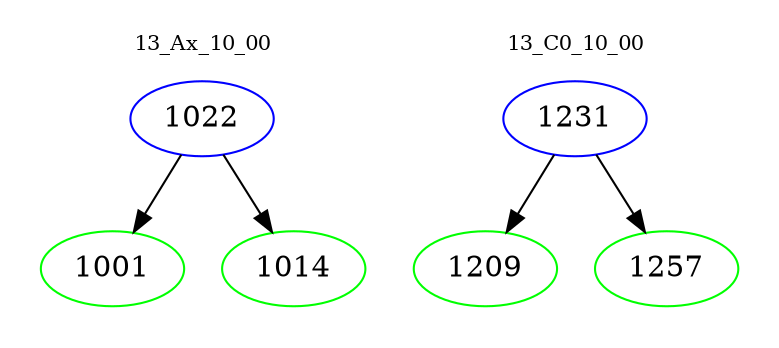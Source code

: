 digraph{
subgraph cluster_0 {
color = white
label = "13_Ax_10_00";
fontsize=10;
T0_1022 [label="1022", color="blue"]
T0_1022 -> T0_1001 [color="black"]
T0_1001 [label="1001", color="green"]
T0_1022 -> T0_1014 [color="black"]
T0_1014 [label="1014", color="green"]
}
subgraph cluster_1 {
color = white
label = "13_C0_10_00";
fontsize=10;
T1_1231 [label="1231", color="blue"]
T1_1231 -> T1_1209 [color="black"]
T1_1209 [label="1209", color="green"]
T1_1231 -> T1_1257 [color="black"]
T1_1257 [label="1257", color="green"]
}
}
